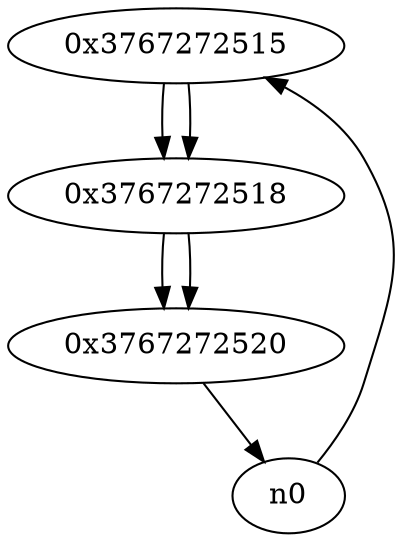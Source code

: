 digraph G{
/* nodes */
  n1 [label="0x3767272515"]
  n2 [label="0x3767272518"]
  n3 [label="0x3767272520"]
/* edges */
n1 -> n2;
n0 -> n1;
n2 -> n3;
n1 -> n2;
n3 -> n0;
n2 -> n3;
}
